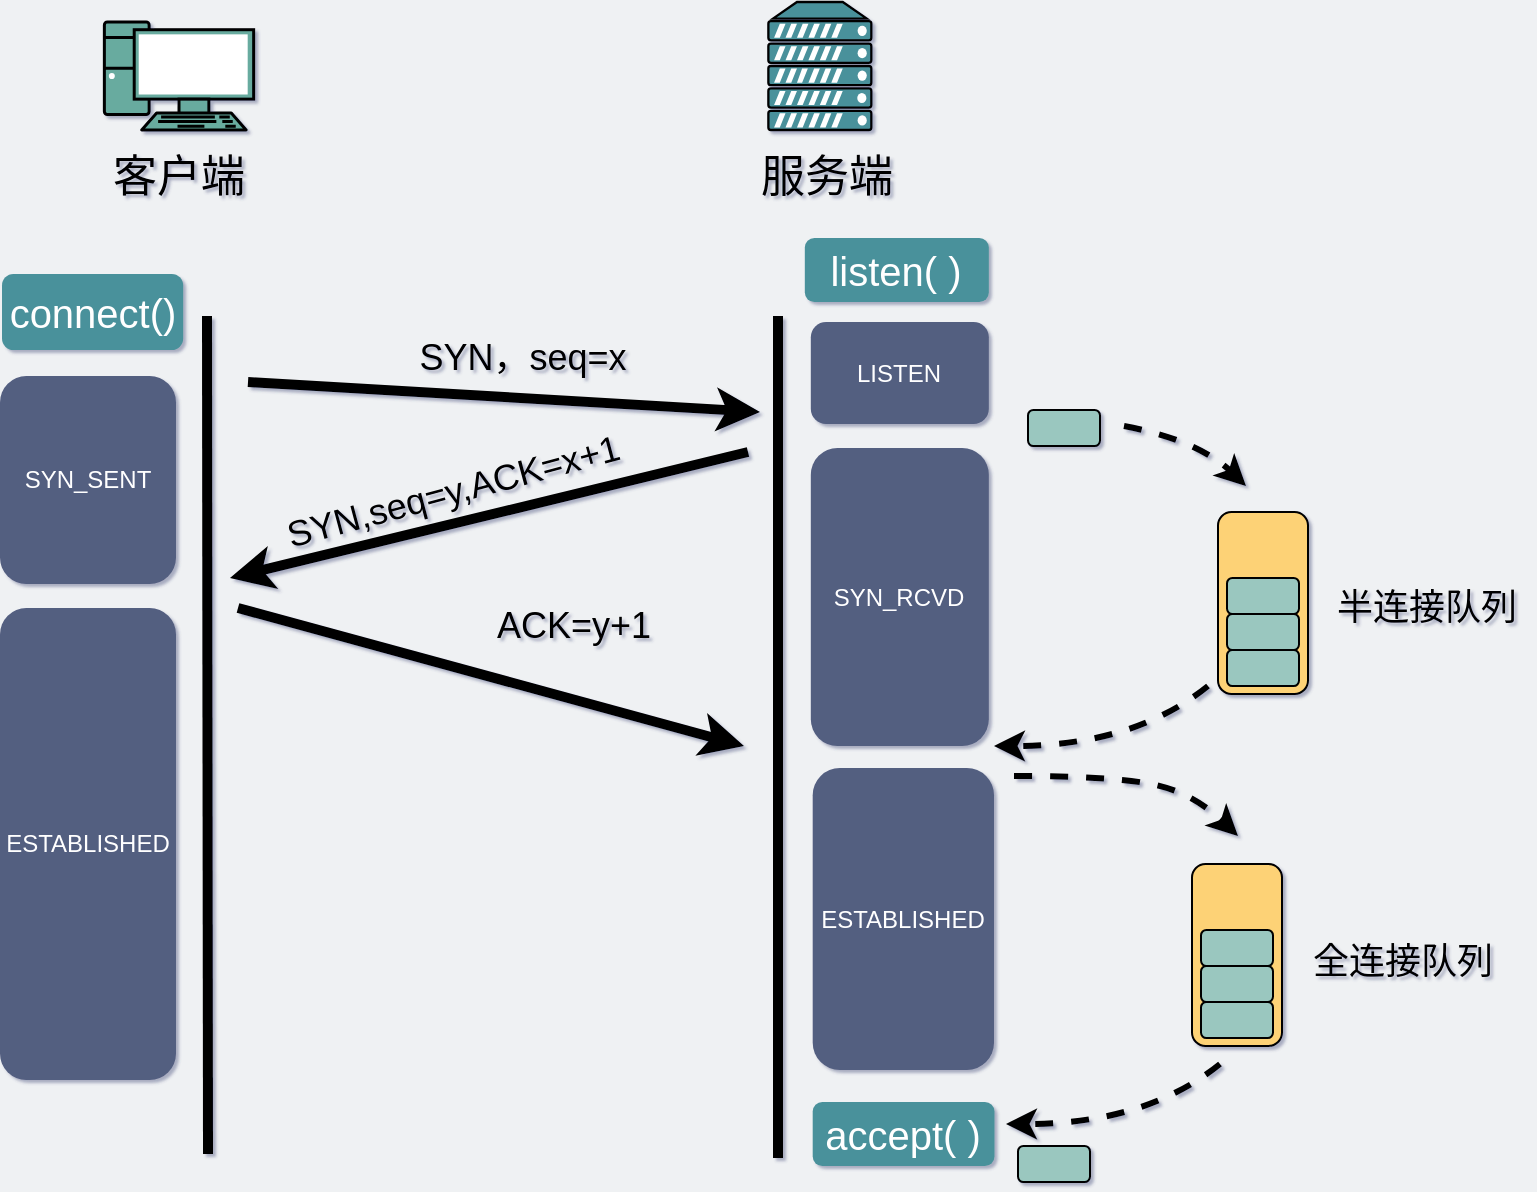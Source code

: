 <mxfile version="15.2.9" type="github">
  <diagram id="3228e29e-7158-1315-38df-8450db1d8a1d" name="Page-1">
    <mxGraphModel dx="946" dy="274" grid="0" gridSize="10" guides="1" tooltips="1" connect="1" arrows="1" fold="1" page="1" pageScale="1" pageWidth="850" pageHeight="210" background="#EFF1F3" math="0" shadow="1">
      <root>
        <mxCell id="0" />
        <mxCell id="1" parent="0" />
        <mxCell id="_KJd5dzx4qh3lxpyMWcO-2" value="" style="fontColor=#0066CC;verticalAlign=top;verticalLabelPosition=bottom;labelPosition=center;align=center;html=1;outlineConnect=0;gradientColor=none;gradientDirection=north;strokeWidth=2;shape=mxgraph.networks.pc;fillColor=#67AB9F;fontSize=30;" parent="1" vertex="1">
          <mxGeometry x="105.18" y="240" width="74.65" height="54" as="geometry" />
        </mxCell>
        <mxCell id="T-5VQnCJckOgUX1Wp16H-28" value="客户端" style="text;html=1;strokeColor=none;fillColor=none;align=center;verticalAlign=middle;whiteSpace=wrap;rounded=0;fontSize=22;" parent="1" vertex="1">
          <mxGeometry x="53" y="308" width="179" height="20" as="geometry" />
        </mxCell>
        <mxCell id="aH1-eks404bDhsACtXEq-2" value="" style="fontColor=#0066CC;verticalAlign=top;verticalLabelPosition=bottom;labelPosition=center;align=center;html=1;outlineConnect=0;gradientColor=none;gradientDirection=north;strokeWidth=2;shape=mxgraph.networks.server;fillColor=#4A919B;" parent="1" vertex="1">
          <mxGeometry x="437.18" y="230" width="51.5" height="64" as="geometry" />
        </mxCell>
        <mxCell id="aH1-eks404bDhsACtXEq-3" value="服务端" style="text;html=1;strokeColor=none;fillColor=none;align=center;verticalAlign=middle;whiteSpace=wrap;rounded=0;fontSize=22;" parent="1" vertex="1">
          <mxGeometry x="377" y="308" width="179" height="20" as="geometry" />
        </mxCell>
        <mxCell id="aH1-eks404bDhsACtXEq-7" value="" style="endArrow=none;html=1;strokeWidth=5;" parent="1" edge="1">
          <mxGeometry width="50" height="50" relative="1" as="geometry">
            <mxPoint x="157" y="806" as="sourcePoint" />
            <mxPoint x="156.5" y="387" as="targetPoint" />
          </mxGeometry>
        </mxCell>
        <mxCell id="aH1-eks404bDhsACtXEq-10" value="" style="endArrow=classic;html=1;strokeWidth=5;fontSize=20;" parent="1" edge="1">
          <mxGeometry width="50" height="50" relative="1" as="geometry">
            <mxPoint x="177" y="420" as="sourcePoint" />
            <mxPoint x="433" y="435" as="targetPoint" />
          </mxGeometry>
        </mxCell>
        <mxCell id="aH1-eks404bDhsACtXEq-11" value="&lt;font style=&quot;font-size: 18px&quot;&gt;SYN，seq=x&lt;/font&gt;" style="text;html=1;strokeColor=none;fillColor=none;align=center;verticalAlign=middle;whiteSpace=wrap;rounded=0;fontSize=20;" parent="1" vertex="1">
          <mxGeometry x="244" y="396" width="141" height="21" as="geometry" />
        </mxCell>
        <mxCell id="aH1-eks404bDhsACtXEq-12" value="" style="endArrow=none;html=1;strokeWidth=5;startArrow=classic;startFill=1;endFill=0;" parent="1" edge="1">
          <mxGeometry width="50" height="50" relative="1" as="geometry">
            <mxPoint x="168" y="518" as="sourcePoint" />
            <mxPoint x="427" y="455" as="targetPoint" />
          </mxGeometry>
        </mxCell>
        <mxCell id="aH1-eks404bDhsACtXEq-13" value="" style="endArrow=classic;html=1;strokeWidth=5;" parent="1" edge="1">
          <mxGeometry width="50" height="50" relative="1" as="geometry">
            <mxPoint x="172" y="533" as="sourcePoint" />
            <mxPoint x="425" y="602" as="targetPoint" />
          </mxGeometry>
        </mxCell>
        <mxCell id="aH1-eks404bDhsACtXEq-16" value="SYN_SENT" style="rounded=1;whiteSpace=wrap;html=1;dashed=1;strokeWidth=3;fillColor=#535E80;strokeColor=none;fontColor=#FFFFFF;" parent="1" vertex="1">
          <mxGeometry x="53" y="417" width="88" height="104" as="geometry" />
        </mxCell>
        <mxCell id="aH1-eks404bDhsACtXEq-17" value="LISTEN" style="rounded=1;whiteSpace=wrap;html=1;dashed=1;strokeWidth=3;strokeColor=none;fillColor=#535E80;fontColor=#FFFFFF;" parent="1" vertex="1">
          <mxGeometry x="458.41" y="390" width="89" height="51" as="geometry" />
        </mxCell>
        <mxCell id="aH1-eks404bDhsACtXEq-18" value="&lt;span&gt;SYN_RCVD&lt;/span&gt;" style="rounded=1;whiteSpace=wrap;html=1;dashed=1;strokeWidth=3;fontColor=#FFFFFF;fillColor=#535E80;strokeColor=none;" parent="1" vertex="1">
          <mxGeometry x="458.41" y="453" width="89" height="149" as="geometry" />
        </mxCell>
        <mxCell id="aH1-eks404bDhsACtXEq-19" value="ESTABLISHED" style="rounded=1;whiteSpace=wrap;html=1;dashed=1;strokeWidth=3;strokeColor=none;fillColor=#535E80;fontColor=#FFFFFF;" parent="1" vertex="1">
          <mxGeometry x="459.35" y="613" width="90.65" height="151" as="geometry" />
        </mxCell>
        <mxCell id="aH1-eks404bDhsACtXEq-21" value="ESTABLISHED" style="rounded=1;whiteSpace=wrap;html=1;dashed=1;strokeWidth=3;fillColor=#535E80;strokeColor=none;fontColor=#FFFFFF;" parent="1" vertex="1">
          <mxGeometry x="53" y="533" width="88" height="236" as="geometry" />
        </mxCell>
        <mxCell id="aH1-eks404bDhsACtXEq-22" value="&lt;font style=&quot;font-size: 18px&quot;&gt;SYN,seq=y,ACK=x+1&lt;/font&gt;" style="text;html=1;strokeColor=none;fillColor=none;align=center;verticalAlign=middle;whiteSpace=wrap;rounded=0;fontSize=20;rotation=-15;" parent="1" vertex="1">
          <mxGeometry x="144.59" y="457.92" width="269" height="32" as="geometry" />
        </mxCell>
        <mxCell id="aH1-eks404bDhsACtXEq-23" value="&lt;font style=&quot;font-size: 18px&quot;&gt;ACK=y+1&lt;/font&gt;" style="text;html=1;strokeColor=none;fillColor=none;align=center;verticalAlign=middle;whiteSpace=wrap;rounded=0;dashed=1;fontSize=20;rotation=0;" parent="1" vertex="1">
          <mxGeometry x="274" y="531" width="132" height="20" as="geometry" />
        </mxCell>
        <mxCell id="YXoqQ_mGJv7HDvLP6CB5-1" value="" style="endArrow=none;html=1;strokeWidth=5;" parent="1" edge="1">
          <mxGeometry width="50" height="50" relative="1" as="geometry">
            <mxPoint x="442" y="808" as="sourcePoint" />
            <mxPoint x="442.0" y="387" as="targetPoint" />
          </mxGeometry>
        </mxCell>
        <mxCell id="BaweCPi1VYB0Lv0gbQKf-2" value="" style="rounded=1;whiteSpace=wrap;html=1;fillColor=#FDD276;" parent="1" vertex="1">
          <mxGeometry x="662" y="485" width="45" height="91" as="geometry" />
        </mxCell>
        <mxCell id="BaweCPi1VYB0Lv0gbQKf-3" value="&lt;span style=&quot;font-size: 20px&quot;&gt;connect()&lt;/span&gt;" style="rounded=1;whiteSpace=wrap;html=1;strokeColor=none;fillColor=#4A919B;fontColor=#FFFFFF;" parent="1" vertex="1">
          <mxGeometry x="54" y="366" width="90.59" height="38" as="geometry" />
        </mxCell>
        <mxCell id="BaweCPi1VYB0Lv0gbQKf-4" value="&lt;span style=&quot;font-size: 20px&quot;&gt;listen( )&lt;/span&gt;" style="rounded=1;whiteSpace=wrap;html=1;strokeColor=none;fontColor=#FFFFFF;fillColor=#4A919B;" parent="1" vertex="1">
          <mxGeometry x="455.41" y="348" width="92" height="32" as="geometry" />
        </mxCell>
        <mxCell id="BaweCPi1VYB0Lv0gbQKf-5" value="&lt;span style=&quot;font-size: 20px&quot;&gt;accept( )&lt;/span&gt;" style="rounded=1;whiteSpace=wrap;html=1;strokeColor=none;fontColor=#FFFFFF;fillColor=#4A919B;" parent="1" vertex="1">
          <mxGeometry x="459.35" y="780" width="90.89" height="32" as="geometry" />
        </mxCell>
        <mxCell id="BaweCPi1VYB0Lv0gbQKf-11" value="&lt;font style=&quot;font-size: 18px&quot;&gt;半连接队列&lt;/font&gt;" style="text;html=1;strokeColor=none;fillColor=none;align=center;verticalAlign=middle;whiteSpace=wrap;rounded=0;" parent="1" vertex="1">
          <mxGeometry x="716" y="514" width="101" height="38" as="geometry" />
        </mxCell>
        <mxCell id="BaweCPi1VYB0Lv0gbQKf-12" value="" style="rounded=1;whiteSpace=wrap;html=1;fillColor=#9AC7BF;" parent="1" vertex="1">
          <mxGeometry x="567" y="434" width="36" height="18" as="geometry" />
        </mxCell>
        <mxCell id="BaweCPi1VYB0Lv0gbQKf-19" value="&lt;font style=&quot;font-size: 18px&quot;&gt;全连接队列&lt;/font&gt;" style="text;html=1;strokeColor=none;fillColor=none;align=center;verticalAlign=middle;whiteSpace=wrap;rounded=0;" parent="1" vertex="1">
          <mxGeometry x="702.5" y="692" width="103" height="35" as="geometry" />
        </mxCell>
        <mxCell id="BaweCPi1VYB0Lv0gbQKf-24" value="" style="rounded=1;whiteSpace=wrap;html=1;fillColor=#9AC7BF;" parent="1" vertex="1">
          <mxGeometry x="666.5" y="536" width="36" height="18" as="geometry" />
        </mxCell>
        <mxCell id="BaweCPi1VYB0Lv0gbQKf-25" value="" style="rounded=1;whiteSpace=wrap;html=1;fillColor=#9AC7BF;" parent="1" vertex="1">
          <mxGeometry x="666.5" y="554" width="36" height="18" as="geometry" />
        </mxCell>
        <mxCell id="BaweCPi1VYB0Lv0gbQKf-26" value="" style="rounded=1;whiteSpace=wrap;html=1;fillColor=#9AC7BF;" parent="1" vertex="1">
          <mxGeometry x="666.5" y="518" width="36" height="18" as="geometry" />
        </mxCell>
        <mxCell id="BaweCPi1VYB0Lv0gbQKf-27" value="" style="rounded=1;whiteSpace=wrap;html=1;fillColor=#FDD276;" parent="1" vertex="1">
          <mxGeometry x="649" y="661" width="45" height="91" as="geometry" />
        </mxCell>
        <mxCell id="BaweCPi1VYB0Lv0gbQKf-28" value="" style="rounded=1;whiteSpace=wrap;html=1;fillColor=#9AC7BF;" parent="1" vertex="1">
          <mxGeometry x="653.5" y="712" width="36" height="18" as="geometry" />
        </mxCell>
        <mxCell id="BaweCPi1VYB0Lv0gbQKf-29" value="" style="rounded=1;whiteSpace=wrap;html=1;fillColor=#9AC7BF;" parent="1" vertex="1">
          <mxGeometry x="653.5" y="730" width="36" height="18" as="geometry" />
        </mxCell>
        <mxCell id="BaweCPi1VYB0Lv0gbQKf-30" value="" style="rounded=1;whiteSpace=wrap;html=1;fillColor=#9AC7BF;" parent="1" vertex="1">
          <mxGeometry x="653.5" y="694" width="36" height="18" as="geometry" />
        </mxCell>
        <mxCell id="BaweCPi1VYB0Lv0gbQKf-31" value="" style="curved=1;endArrow=classic;html=1;fontColor=#4A919B;dashed=1;strokeWidth=3;" parent="1" edge="1">
          <mxGeometry width="50" height="50" relative="1" as="geometry">
            <mxPoint x="615" y="442" as="sourcePoint" />
            <mxPoint x="676" y="472" as="targetPoint" />
            <Array as="points">
              <mxPoint x="652" y="449" />
            </Array>
          </mxGeometry>
        </mxCell>
        <mxCell id="BaweCPi1VYB0Lv0gbQKf-32" value="" style="curved=1;endArrow=classic;html=1;fontColor=#4A919B;dashed=1;strokeWidth=3;" parent="1" edge="1">
          <mxGeometry width="50" height="50" relative="1" as="geometry">
            <mxPoint x="657" y="572" as="sourcePoint" />
            <mxPoint x="550" y="602" as="targetPoint" />
            <Array as="points">
              <mxPoint x="620" y="602" />
            </Array>
          </mxGeometry>
        </mxCell>
        <mxCell id="BaweCPi1VYB0Lv0gbQKf-33" value="" style="curved=1;endArrow=classic;html=1;fontColor=#4A919B;dashed=1;strokeWidth=3;" parent="1" edge="1">
          <mxGeometry width="50" height="50" relative="1" as="geometry">
            <mxPoint x="560" y="617" as="sourcePoint" />
            <mxPoint x="672" y="647" as="targetPoint" />
            <Array as="points">
              <mxPoint x="604" y="617" />
              <mxPoint x="648" y="624" />
            </Array>
          </mxGeometry>
        </mxCell>
        <mxCell id="BaweCPi1VYB0Lv0gbQKf-34" value="" style="curved=1;endArrow=classic;html=1;fontColor=#4A919B;dashed=1;strokeWidth=3;" parent="1" edge="1">
          <mxGeometry width="50" height="50" relative="1" as="geometry">
            <mxPoint x="663" y="761" as="sourcePoint" />
            <mxPoint x="556" y="791" as="targetPoint" />
            <Array as="points">
              <mxPoint x="626" y="791" />
            </Array>
          </mxGeometry>
        </mxCell>
        <mxCell id="BaweCPi1VYB0Lv0gbQKf-35" value="" style="rounded=1;whiteSpace=wrap;html=1;fillColor=#9AC7BF;" parent="1" vertex="1">
          <mxGeometry x="562" y="802" width="36" height="18" as="geometry" />
        </mxCell>
      </root>
    </mxGraphModel>
  </diagram>
</mxfile>
